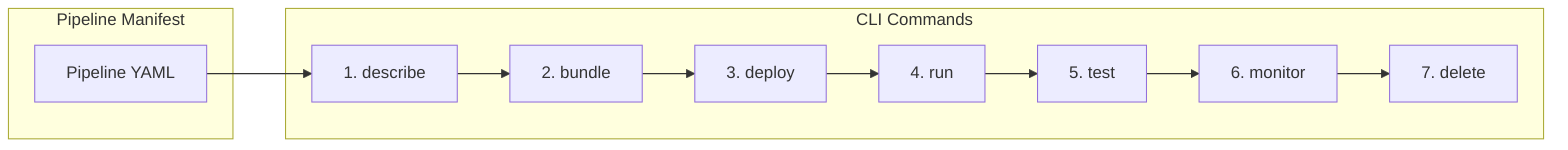 graph LR
    subgraph "Pipeline Manifest"
        PM[Pipeline YAML]
    end
    
    subgraph "CLI Commands"
        C1[1. describe] --> C2[2. bundle] --> C3[3. deploy] --> C4[4. run] --> C5[5. test] --> C6[6. monitor] --> C7[7. delete]
    end
    
    PM --> C1